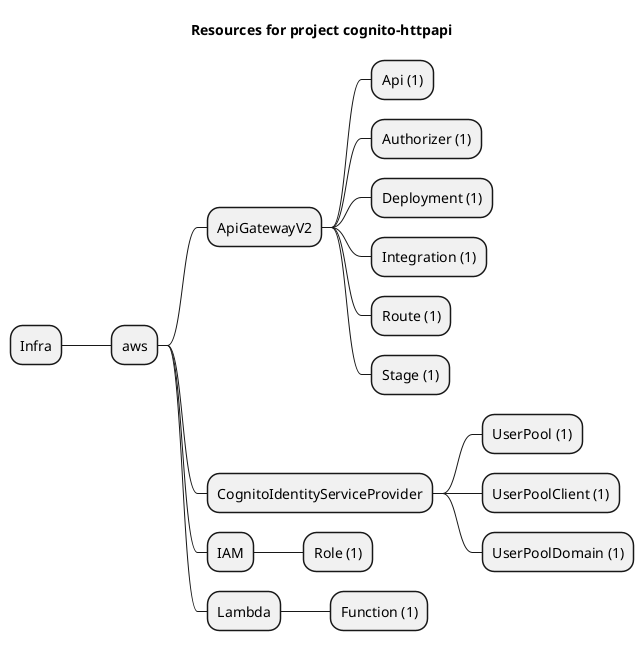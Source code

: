 @startmindmap
title Resources for project cognito-httpapi
skinparam monochrome true
+ Infra
++ aws
+++ ApiGatewayV2
++++ Api (1)
++++ Authorizer (1)
++++ Deployment (1)
++++ Integration (1)
++++ Route (1)
++++ Stage (1)
+++ CognitoIdentityServiceProvider
++++ UserPool (1)
++++ UserPoolClient (1)
++++ UserPoolDomain (1)
+++ IAM
++++ Role (1)
+++ Lambda
++++ Function (1)
@endmindmap